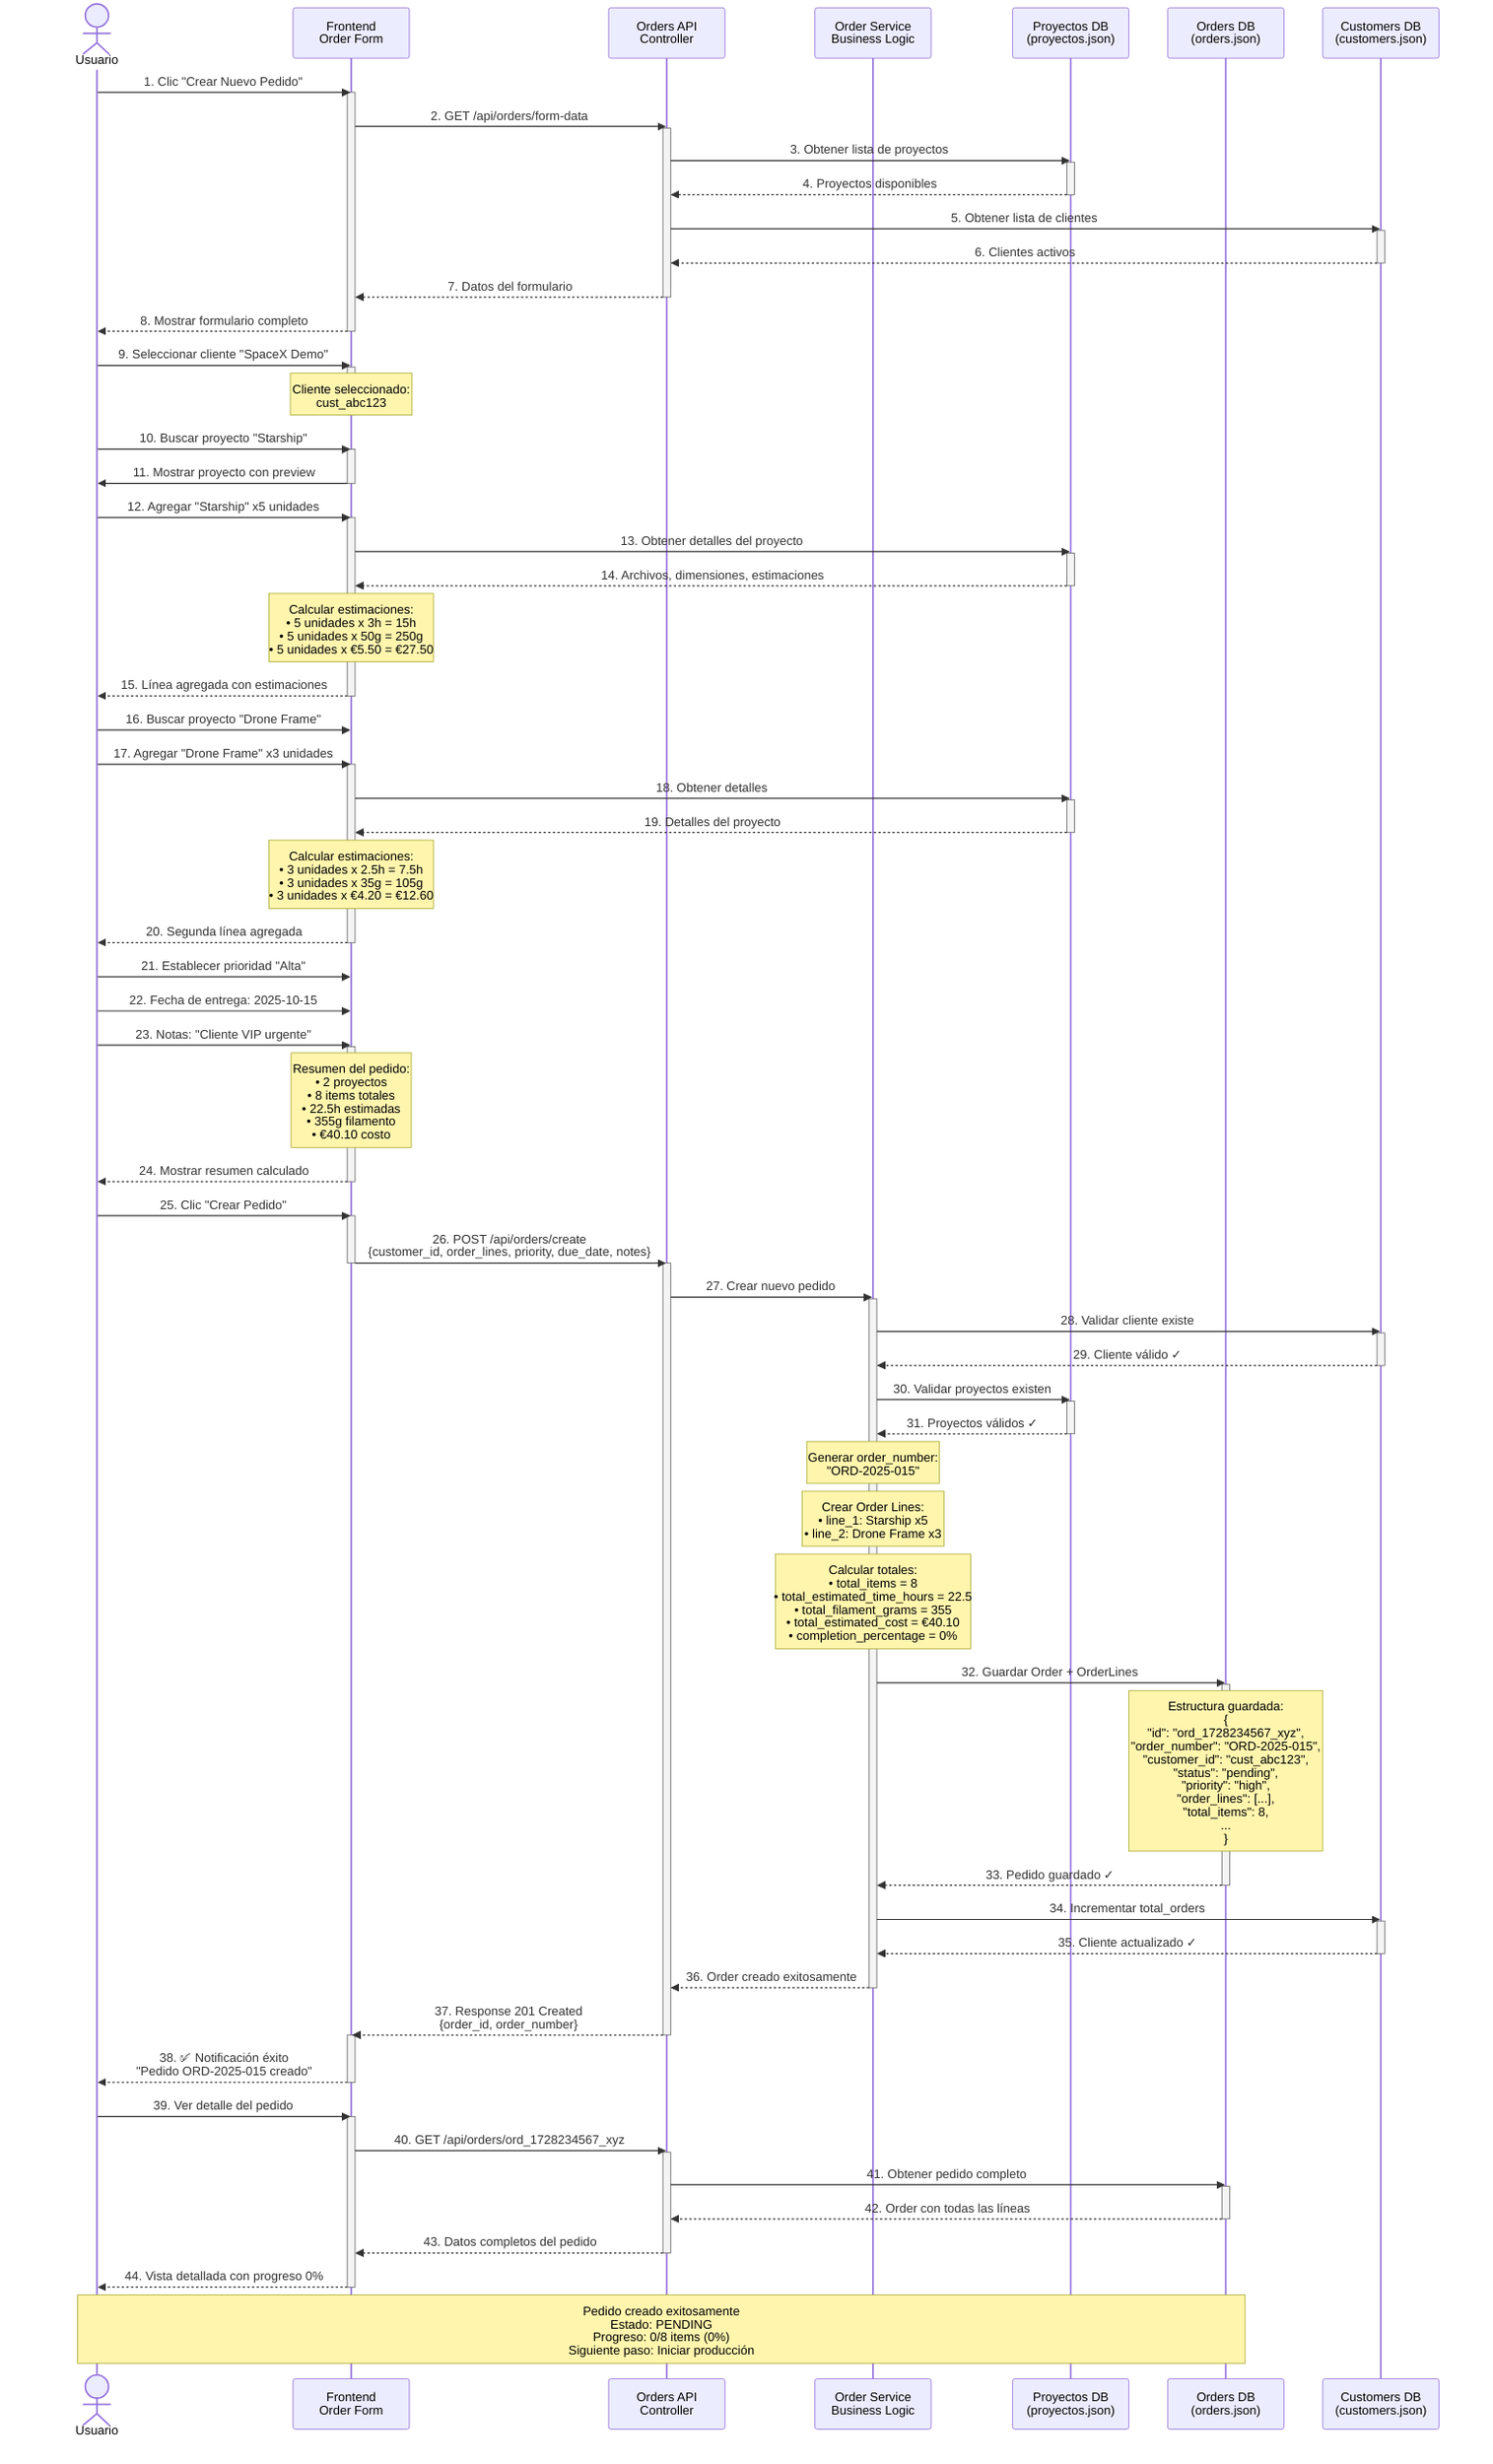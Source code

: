 sequenceDiagram
    actor Usuario
    participant UI as Frontend<br/>Order Form
    participant OrderAPI as Orders API<br/>Controller
    participant OrderService as Order Service<br/>Business Logic
    participant ProjectDB as Proyectos DB<br/>(proyectos.json)
    participant OrderDB as Orders DB<br/>(orders.json)
    participant CustomerDB as Customers DB<br/>(customers.json)
    
    %% Fase 1: Inicialización del formulario
    Usuario->>UI: 1. Clic "Crear Nuevo Pedido"
    activate UI
    UI->>OrderAPI: 2. GET /api/orders/form-data
    activate OrderAPI
    OrderAPI->>ProjectDB: 3. Obtener lista de proyectos
    activate ProjectDB
    ProjectDB-->>OrderAPI: 4. Proyectos disponibles
    deactivate ProjectDB
    OrderAPI->>CustomerDB: 5. Obtener lista de clientes
    activate CustomerDB
    CustomerDB-->>OrderAPI: 6. Clientes activos
    deactivate CustomerDB
    OrderAPI-->>UI: 7. Datos del formulario
    deactivate OrderAPI
    UI-->>Usuario: 8. Mostrar formulario completo
    deactivate UI
    
    %% Fase 2: Selección de cliente
    Usuario->>UI: 9. Seleccionar cliente "SpaceX Demo"
    activate UI
    Note over UI: Cliente seleccionado:<br/>cust_abc123
    deactivate UI
    
    %% Fase 3: Agregar líneas de pedido
    Usuario->>UI: 10. Buscar proyecto "Starship"
    activate UI
    UI->>Usuario: 11. Mostrar proyecto con preview
    deactivate UI
    
    Usuario->>UI: 12. Agregar "Starship" x5 unidades
    activate UI
    UI->>ProjectDB: 13. Obtener detalles del proyecto
    activate ProjectDB
    ProjectDB-->>UI: 14. Archivos, dimensiones, estimaciones
    deactivate ProjectDB
    Note over UI: Calcular estimaciones:<br/>• 5 unidades x 3h = 15h<br/>• 5 unidades x 50g = 250g<br/>• 5 unidades x €5.50 = €27.50
    UI-->>Usuario: 15. Línea agregada con estimaciones
    deactivate UI
    
    Usuario->>UI: 16. Buscar proyecto "Drone Frame"
    Usuario->>UI: 17. Agregar "Drone Frame" x3 unidades
    activate UI
    UI->>ProjectDB: 18. Obtener detalles
    activate ProjectDB
    ProjectDB-->>UI: 19. Detalles del proyecto
    deactivate ProjectDB
    Note over UI: Calcular estimaciones:<br/>• 3 unidades x 2.5h = 7.5h<br/>• 3 unidades x 35g = 105g<br/>• 3 unidades x €4.20 = €12.60
    UI-->>Usuario: 20. Segunda línea agregada
    deactivate UI
    
    %% Fase 4: Configuración del pedido
    Usuario->>UI: 21. Establecer prioridad "Alta"
    Usuario->>UI: 22. Fecha de entrega: 2025-10-15
    Usuario->>UI: 23. Notas: "Cliente VIP urgente"
    
    activate UI
    Note over UI: Resumen del pedido:<br/>• 2 proyectos<br/>• 8 items totales<br/>• 22.5h estimadas<br/>• 355g filamento<br/>• €40.10 costo
    UI-->>Usuario: 24. Mostrar resumen calculado
    deactivate UI
    
    %% Fase 5: Validación y creación
    Usuario->>UI: 25. Clic "Crear Pedido"
    activate UI
    UI->>OrderAPI: 26. POST /api/orders/create<br/>{customer_id, order_lines, priority, due_date, notes}
    deactivate UI
    
    activate OrderAPI
    OrderAPI->>OrderService: 27. Crear nuevo pedido
    activate OrderService
    
    %% Validaciones
    OrderService->>CustomerDB: 28. Validar cliente existe
    activate CustomerDB
    CustomerDB-->>OrderService: 29. Cliente válido ✓
    deactivate CustomerDB
    
    OrderService->>ProjectDB: 30. Validar proyectos existen
    activate ProjectDB
    ProjectDB-->>OrderService: 31. Proyectos válidos ✓
    deactivate ProjectDB
    
    %% Cálculos
    Note over OrderService: Generar order_number:<br/>"ORD-2025-015"
    Note over OrderService: Crear Order Lines:<br/>• line_1: Starship x5<br/>• line_2: Drone Frame x3
    Note over OrderService: Calcular totales:<br/>• total_items = 8<br/>• total_estimated_time_hours = 22.5<br/>• total_filament_grams = 355<br/>• total_estimated_cost = €40.10<br/>• completion_percentage = 0%
    
    %% Guardar en base de datos
    OrderService->>OrderDB: 32. Guardar Order + OrderLines
    activate OrderDB
    Note over OrderDB: Estructura guardada:<br/>{<br/>  "id": "ord_1728234567_xyz",<br/>  "order_number": "ORD-2025-015",<br/>  "customer_id": "cust_abc123",<br/>  "status": "pending",<br/>  "priority": "high",<br/>  "order_lines": [...],<br/>  "total_items": 8,<br/>  ...<br/>}
    OrderDB-->>OrderService: 33. Pedido guardado ✓
    deactivate OrderDB
    
    %% Actualizar estadísticas del cliente
    OrderService->>CustomerDB: 34. Incrementar total_orders
    activate CustomerDB
    CustomerDB-->>OrderService: 35. Cliente actualizado ✓
    deactivate CustomerDB
    
    OrderService-->>OrderAPI: 36. Order creado exitosamente
    deactivate OrderService
    
    OrderAPI-->>UI: 37. Response 201 Created<br/>{order_id, order_number}
    deactivate OrderAPI
    
    activate UI
    UI-->>Usuario: 38. ✅ Notificación éxito<br/>"Pedido ORD-2025-015 creado"
    deactivate UI
    
    Usuario->>UI: 39. Ver detalle del pedido
    activate UI
    UI->>OrderAPI: 40. GET /api/orders/ord_1728234567_xyz
    activate OrderAPI
    OrderAPI->>OrderDB: 41. Obtener pedido completo
    activate OrderDB
    OrderDB-->>OrderAPI: 42. Order con todas las líneas
    deactivate OrderDB
    OrderAPI-->>UI: 43. Datos completos del pedido
    deactivate OrderAPI
    UI-->>Usuario: 44. Vista detallada con progreso 0%
    deactivate UI
    
    Note over Usuario,OrderDB: Pedido creado exitosamente<br/>Estado: PENDING<br/>Progreso: 0/8 items (0%)<br/>Siguiente paso: Iniciar producción
